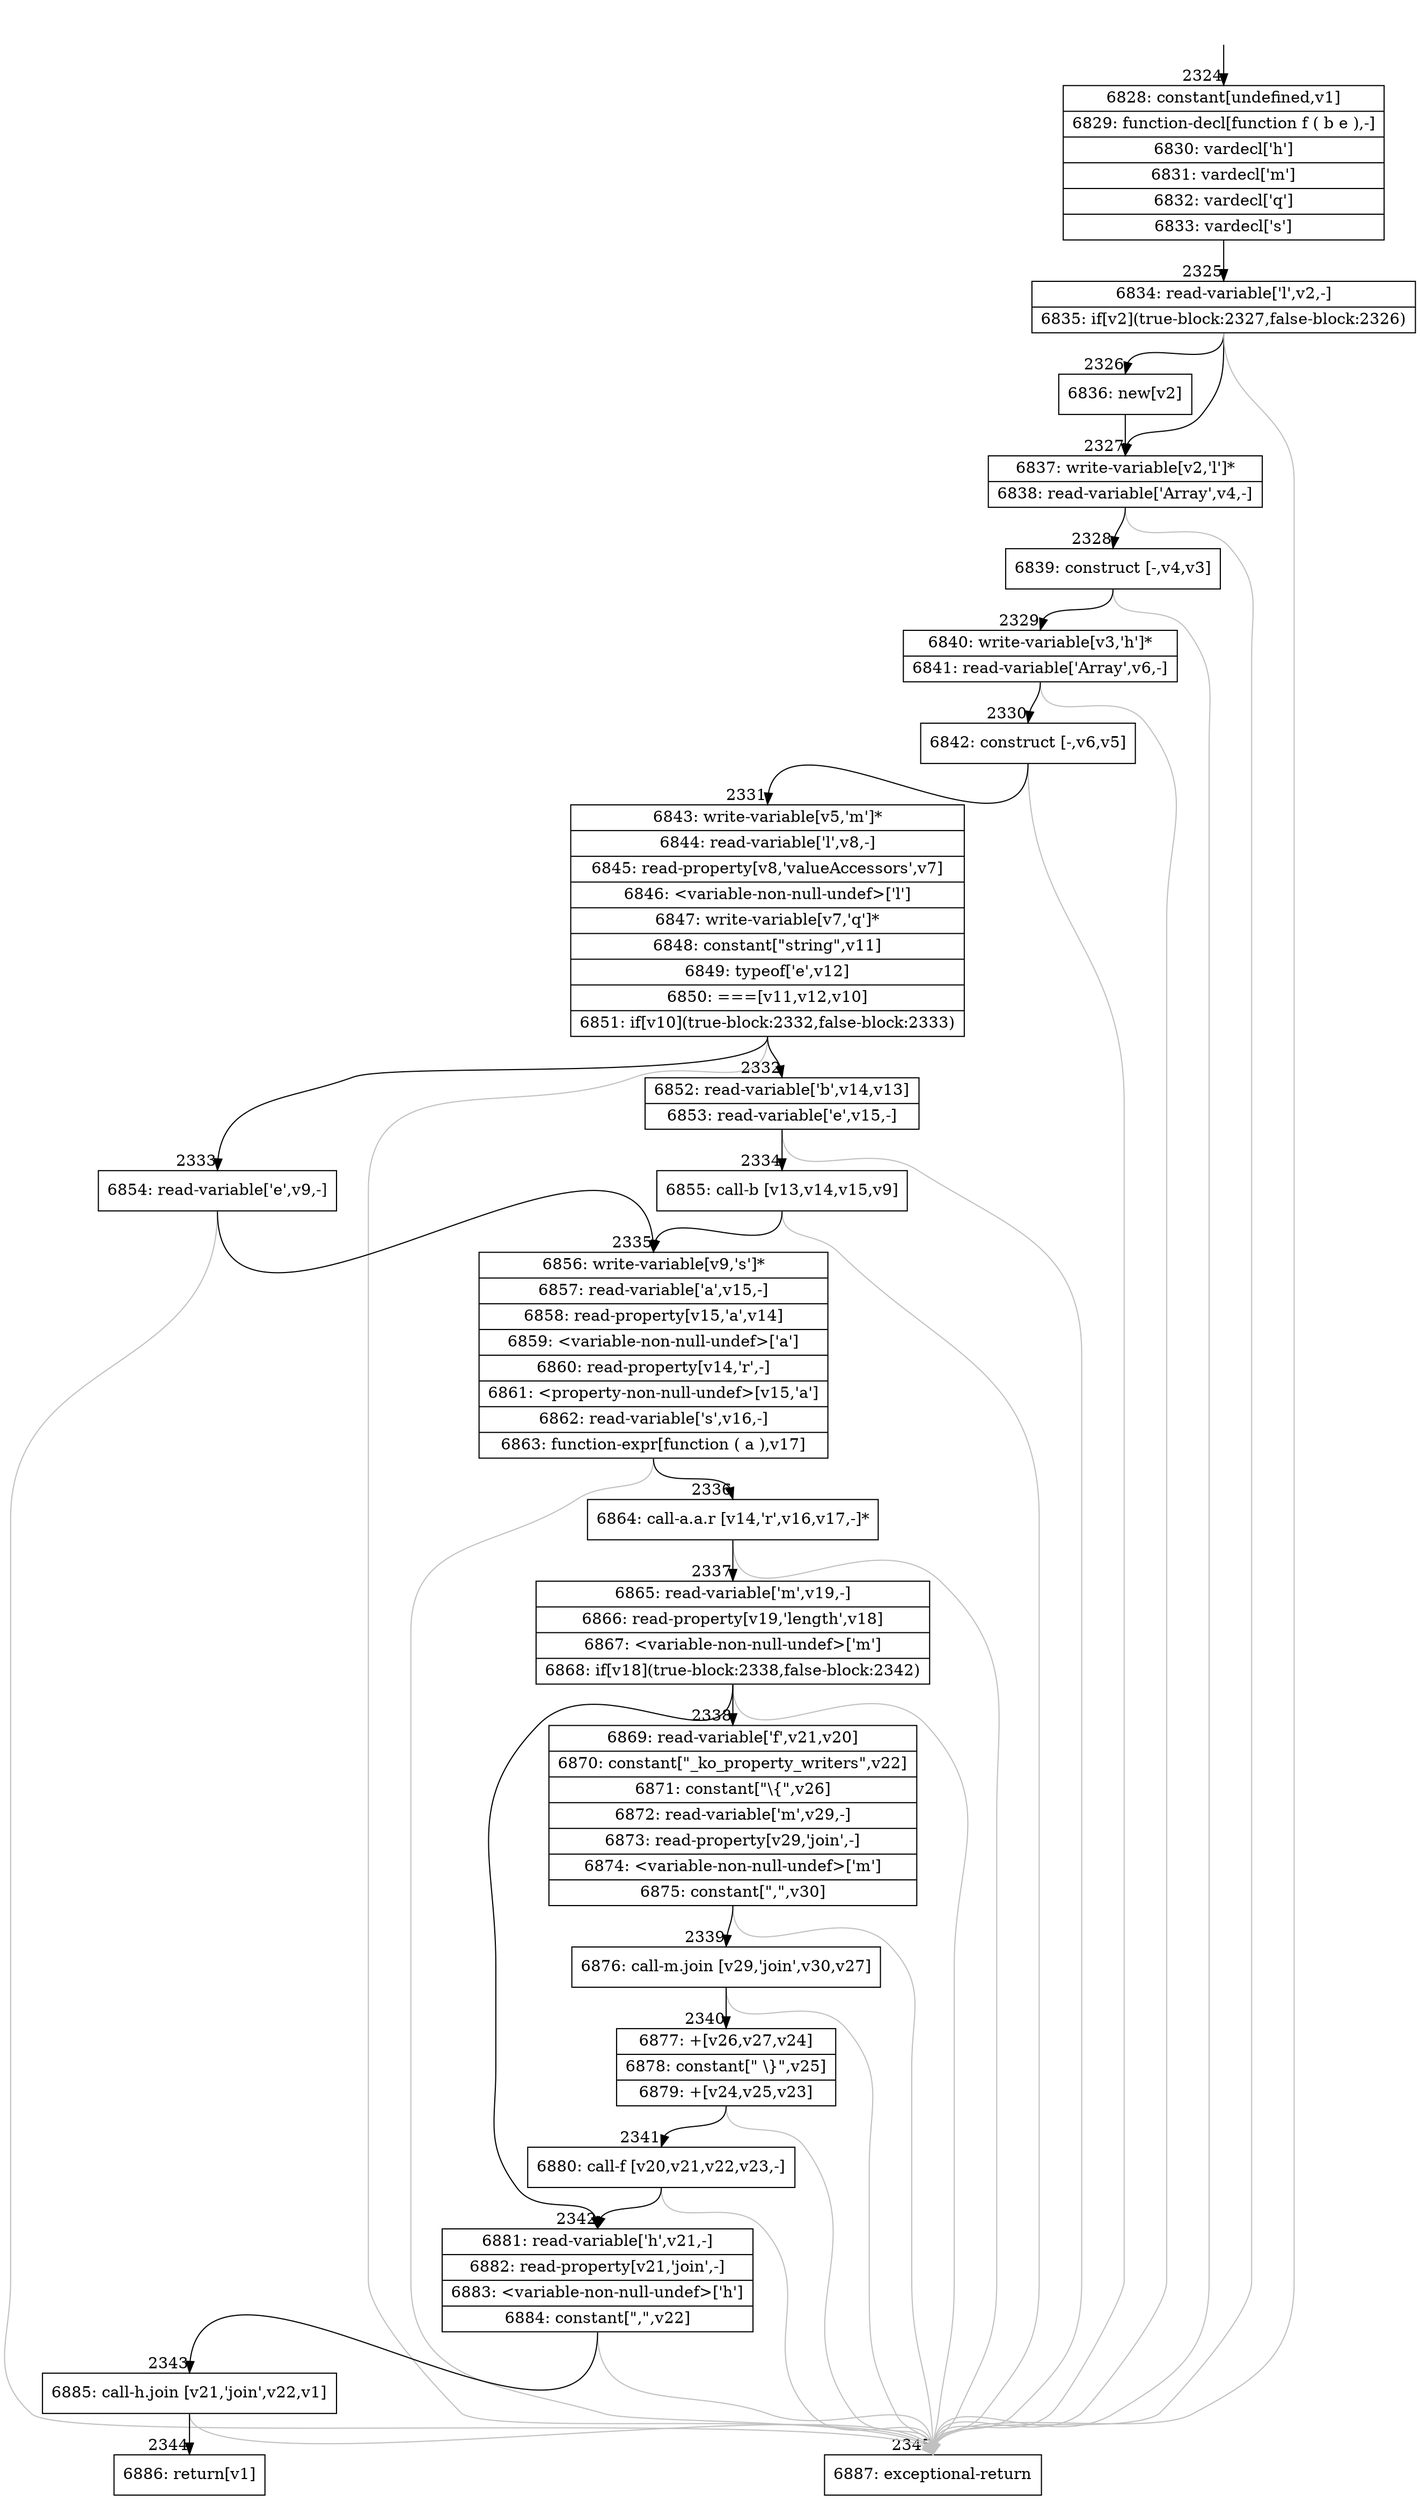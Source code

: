 digraph {
rankdir="TD"
BB_entry188[shape=none,label=""];
BB_entry188 -> BB2324 [tailport=s, headport=n, headlabel="    2324"]
BB2324 [shape=record label="{6828: constant[undefined,v1]|6829: function-decl[function f ( b e ),-]|6830: vardecl['h']|6831: vardecl['m']|6832: vardecl['q']|6833: vardecl['s']}" ] 
BB2324 -> BB2325 [tailport=s, headport=n, headlabel="      2325"]
BB2325 [shape=record label="{6834: read-variable['l',v2,-]|6835: if[v2](true-block:2327,false-block:2326)}" ] 
BB2325 -> BB2327 [tailport=s, headport=n, headlabel="      2327"]
BB2325 -> BB2326 [tailport=s, headport=n, headlabel="      2326"]
BB2325 -> BB2345 [tailport=s, headport=n, color=gray, headlabel="      2345"]
BB2326 [shape=record label="{6836: new[v2]}" ] 
BB2326 -> BB2327 [tailport=s, headport=n]
BB2327 [shape=record label="{6837: write-variable[v2,'l']*|6838: read-variable['Array',v4,-]}" ] 
BB2327 -> BB2328 [tailport=s, headport=n, headlabel="      2328"]
BB2327 -> BB2345 [tailport=s, headport=n, color=gray]
BB2328 [shape=record label="{6839: construct [-,v4,v3]}" ] 
BB2328 -> BB2329 [tailport=s, headport=n, headlabel="      2329"]
BB2328 -> BB2345 [tailport=s, headport=n, color=gray]
BB2329 [shape=record label="{6840: write-variable[v3,'h']*|6841: read-variable['Array',v6,-]}" ] 
BB2329 -> BB2330 [tailport=s, headport=n, headlabel="      2330"]
BB2329 -> BB2345 [tailport=s, headport=n, color=gray]
BB2330 [shape=record label="{6842: construct [-,v6,v5]}" ] 
BB2330 -> BB2331 [tailport=s, headport=n, headlabel="      2331"]
BB2330 -> BB2345 [tailport=s, headport=n, color=gray]
BB2331 [shape=record label="{6843: write-variable[v5,'m']*|6844: read-variable['l',v8,-]|6845: read-property[v8,'valueAccessors',v7]|6846: \<variable-non-null-undef\>['l']|6847: write-variable[v7,'q']*|6848: constant[\"string\",v11]|6849: typeof['e',v12]|6850: ===[v11,v12,v10]|6851: if[v10](true-block:2332,false-block:2333)}" ] 
BB2331 -> BB2332 [tailport=s, headport=n, headlabel="      2332"]
BB2331 -> BB2333 [tailport=s, headport=n, headlabel="      2333"]
BB2331 -> BB2345 [tailport=s, headport=n, color=gray]
BB2332 [shape=record label="{6852: read-variable['b',v14,v13]|6853: read-variable['e',v15,-]}" ] 
BB2332 -> BB2334 [tailport=s, headport=n, headlabel="      2334"]
BB2332 -> BB2345 [tailport=s, headport=n, color=gray]
BB2333 [shape=record label="{6854: read-variable['e',v9,-]}" ] 
BB2333 -> BB2335 [tailport=s, headport=n, headlabel="      2335"]
BB2333 -> BB2345 [tailport=s, headport=n, color=gray]
BB2334 [shape=record label="{6855: call-b [v13,v14,v15,v9]}" ] 
BB2334 -> BB2335 [tailport=s, headport=n]
BB2334 -> BB2345 [tailport=s, headport=n, color=gray]
BB2335 [shape=record label="{6856: write-variable[v9,'s']*|6857: read-variable['a',v15,-]|6858: read-property[v15,'a',v14]|6859: \<variable-non-null-undef\>['a']|6860: read-property[v14,'r',-]|6861: \<property-non-null-undef\>[v15,'a']|6862: read-variable['s',v16,-]|6863: function-expr[function ( a ),v17]}" ] 
BB2335 -> BB2336 [tailport=s, headport=n, headlabel="      2336"]
BB2335 -> BB2345 [tailport=s, headport=n, color=gray]
BB2336 [shape=record label="{6864: call-a.a.r [v14,'r',v16,v17,-]*}" ] 
BB2336 -> BB2337 [tailport=s, headport=n, headlabel="      2337"]
BB2336 -> BB2345 [tailport=s, headport=n, color=gray]
BB2337 [shape=record label="{6865: read-variable['m',v19,-]|6866: read-property[v19,'length',v18]|6867: \<variable-non-null-undef\>['m']|6868: if[v18](true-block:2338,false-block:2342)}" ] 
BB2337 -> BB2342 [tailport=s, headport=n, headlabel="      2342"]
BB2337 -> BB2338 [tailport=s, headport=n, headlabel="      2338"]
BB2337 -> BB2345 [tailport=s, headport=n, color=gray]
BB2338 [shape=record label="{6869: read-variable['f',v21,v20]|6870: constant[\"_ko_property_writers\",v22]|6871: constant[\"\\\{\",v26]|6872: read-variable['m',v29,-]|6873: read-property[v29,'join',-]|6874: \<variable-non-null-undef\>['m']|6875: constant[\",\",v30]}" ] 
BB2338 -> BB2339 [tailport=s, headport=n, headlabel="      2339"]
BB2338 -> BB2345 [tailport=s, headport=n, color=gray]
BB2339 [shape=record label="{6876: call-m.join [v29,'join',v30,v27]}" ] 
BB2339 -> BB2340 [tailport=s, headport=n, headlabel="      2340"]
BB2339 -> BB2345 [tailport=s, headport=n, color=gray]
BB2340 [shape=record label="{6877: +[v26,v27,v24]|6878: constant[\" \\\}\",v25]|6879: +[v24,v25,v23]}" ] 
BB2340 -> BB2341 [tailport=s, headport=n, headlabel="      2341"]
BB2340 -> BB2345 [tailport=s, headport=n, color=gray]
BB2341 [shape=record label="{6880: call-f [v20,v21,v22,v23,-]}" ] 
BB2341 -> BB2342 [tailport=s, headport=n]
BB2341 -> BB2345 [tailport=s, headport=n, color=gray]
BB2342 [shape=record label="{6881: read-variable['h',v21,-]|6882: read-property[v21,'join',-]|6883: \<variable-non-null-undef\>['h']|6884: constant[\",\",v22]}" ] 
BB2342 -> BB2343 [tailport=s, headport=n, headlabel="      2343"]
BB2342 -> BB2345 [tailport=s, headport=n, color=gray]
BB2343 [shape=record label="{6885: call-h.join [v21,'join',v22,v1]}" ] 
BB2343 -> BB2344 [tailport=s, headport=n, headlabel="      2344"]
BB2343 -> BB2345 [tailport=s, headport=n, color=gray]
BB2344 [shape=record label="{6886: return[v1]}" ] 
BB2345 [shape=record label="{6887: exceptional-return}" ] 
}
